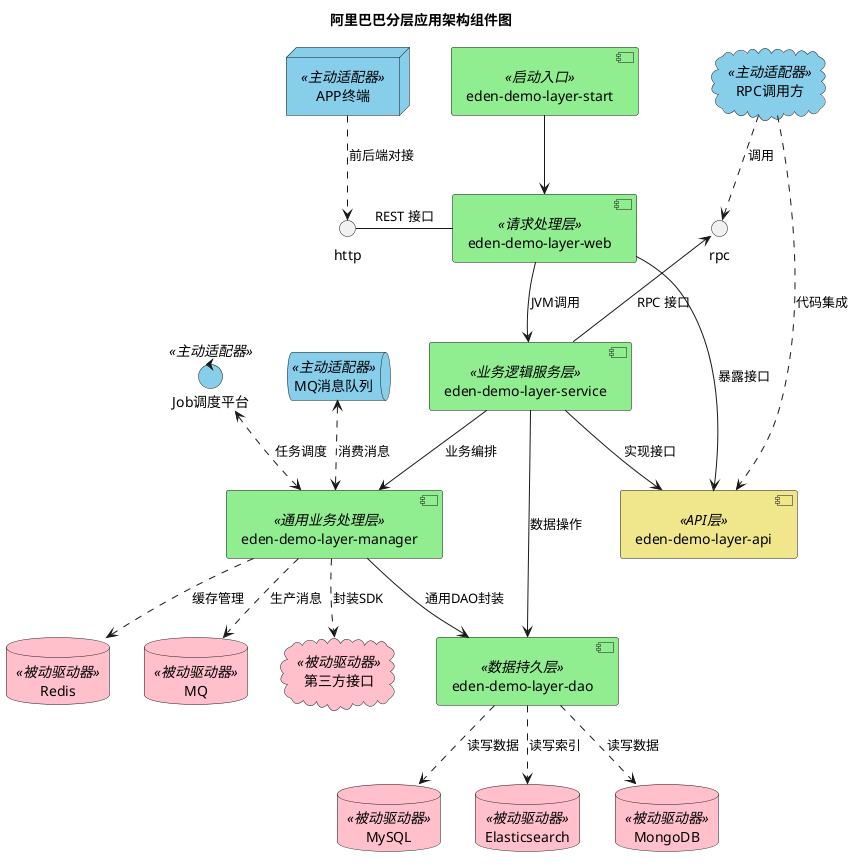 #set( $symbol_pound = '#' )
#set( $symbol_dollar = '$' )
#set( $symbol_escape = '\' )
@startuml

!if %variable_exists("${symbol_dollar}THEME")
title 阿里巴巴分层应用架构组件图 - ${symbol_dollar}THEME theme
!else
title 阿里巴巴分层应用架构组件图
!endif

'skinparam BackgroundColor transparent

[eden-demo-layer-web] <<请求处理层>>
[eden-demo-layer-api] <<API层>>
[eden-demo-layer-service] <<业务逻辑服务层>>
[eden-demo-layer-manager] <<通用业务处理层>>
[eden-demo-layer-dao] <<数据持久层>>
[eden-demo-layer-start] <<启动入口>>

[eden-demo-layer-start] --> [eden-demo-layer-web]
[eden-demo-layer-web] --> [eden-demo-layer-api]: 暴露接口
[eden-demo-layer-web] --> [eden-demo-layer-service]: JVM调用
[eden-demo-layer-service] --> [eden-demo-layer-api]: 实现接口
[eden-demo-layer-service] --> [eden-demo-layer-dao]: 数据操作
[eden-demo-layer-service] --> [eden-demo-layer-manager]: 业务编排
[eden-demo-layer-manager] --> [eden-demo-layer-dao]: 通用DAO封装

node "APP终端" <<主动适配器>>
cloud "RPC调用方" <<主动适配器>>
control "Job调度平台" <<主动适配器>>
queue "MQ消息队列" <<主动适配器>>

cloud "第三方接口" <<被动驱动器>>
database "MySQL" <<被动驱动器>>
database "Redis" <<被动驱动器>>
database "MQ" <<被动驱动器>>
database "Elasticsearch" <<被动驱动器>>
database "MongoDB" <<被动驱动器>>

http -r- [eden-demo-layer-web]: REST 接口
[APP终端] .d.> http: 前后端对接
[eden-demo-layer-service] -u-> rpc: RPC 接口
[RPC调用方] ..> rpc: 调用
[RPC调用方] ..> [eden-demo-layer-api]: 代码集成
[Job调度平台] <.d.> [eden-demo-layer-manager]: 任务调度
[eden-demo-layer-manager] <.u.> [MQ消息队列]: 消费消息

[eden-demo-layer-dao] .d.> MySQL: 读写数据
[eden-demo-layer-dao] .d.> Elasticsearch: 读写索引
[eden-demo-layer-dao] .d.> MongoDB: 读写数据
[eden-demo-layer-manager] .d.> MQ: 生产消息
[eden-demo-layer-manager] .d.> Redis: 缓存管理
[eden-demo-layer-manager] .d.> 第三方接口: 封装SDK

skinparam component {
 	backgroundColor<<请求处理层>> LightGreen
    backgroundColor<<业务逻辑服务层>> LightGreen
    backgroundColor<<通用业务处理层>> LightGreen
    backgroundColor<<数据持久层>> LightGreen
    backgroundColor<<启动入口>> LightGreen
    backgroundColor<<API层>> Khaki
}

skinparam cloud {
    backgroundColor<<主动适配器>> SkyBlue
    backgroundColor<<被动驱动器>> Pink
}

skinparam database {
    backgroundColor<<主动适配器>> SkyBlue
    backgroundColor<<被动驱动器>> Pink
}

skinparam queue {
    backgroundColor<<主动适配器>> SkyBlue
    backgroundColor<<被动驱动器>> Pink
}

skinparam control {
    backgroundColor<<主动适配器>> SkyBlue
    backgroundColor<<被动驱动器>> Pink
}

skinparam node {
    backgroundColor<<主动适配器>> SkyBlue
    backgroundColor<<被动驱动器>> Pink
}

@enduml
